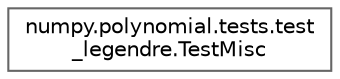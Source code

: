 digraph "Graphical Class Hierarchy"
{
 // LATEX_PDF_SIZE
  bgcolor="transparent";
  edge [fontname=Helvetica,fontsize=10,labelfontname=Helvetica,labelfontsize=10];
  node [fontname=Helvetica,fontsize=10,shape=box,height=0.2,width=0.4];
  rankdir="LR";
  Node0 [id="Node000000",label="numpy.polynomial.tests.test\l_legendre.TestMisc",height=0.2,width=0.4,color="grey40", fillcolor="white", style="filled",URL="$d2/d97/classnumpy_1_1polynomial_1_1tests_1_1test__legendre_1_1TestMisc.html",tooltip=" "];
}
